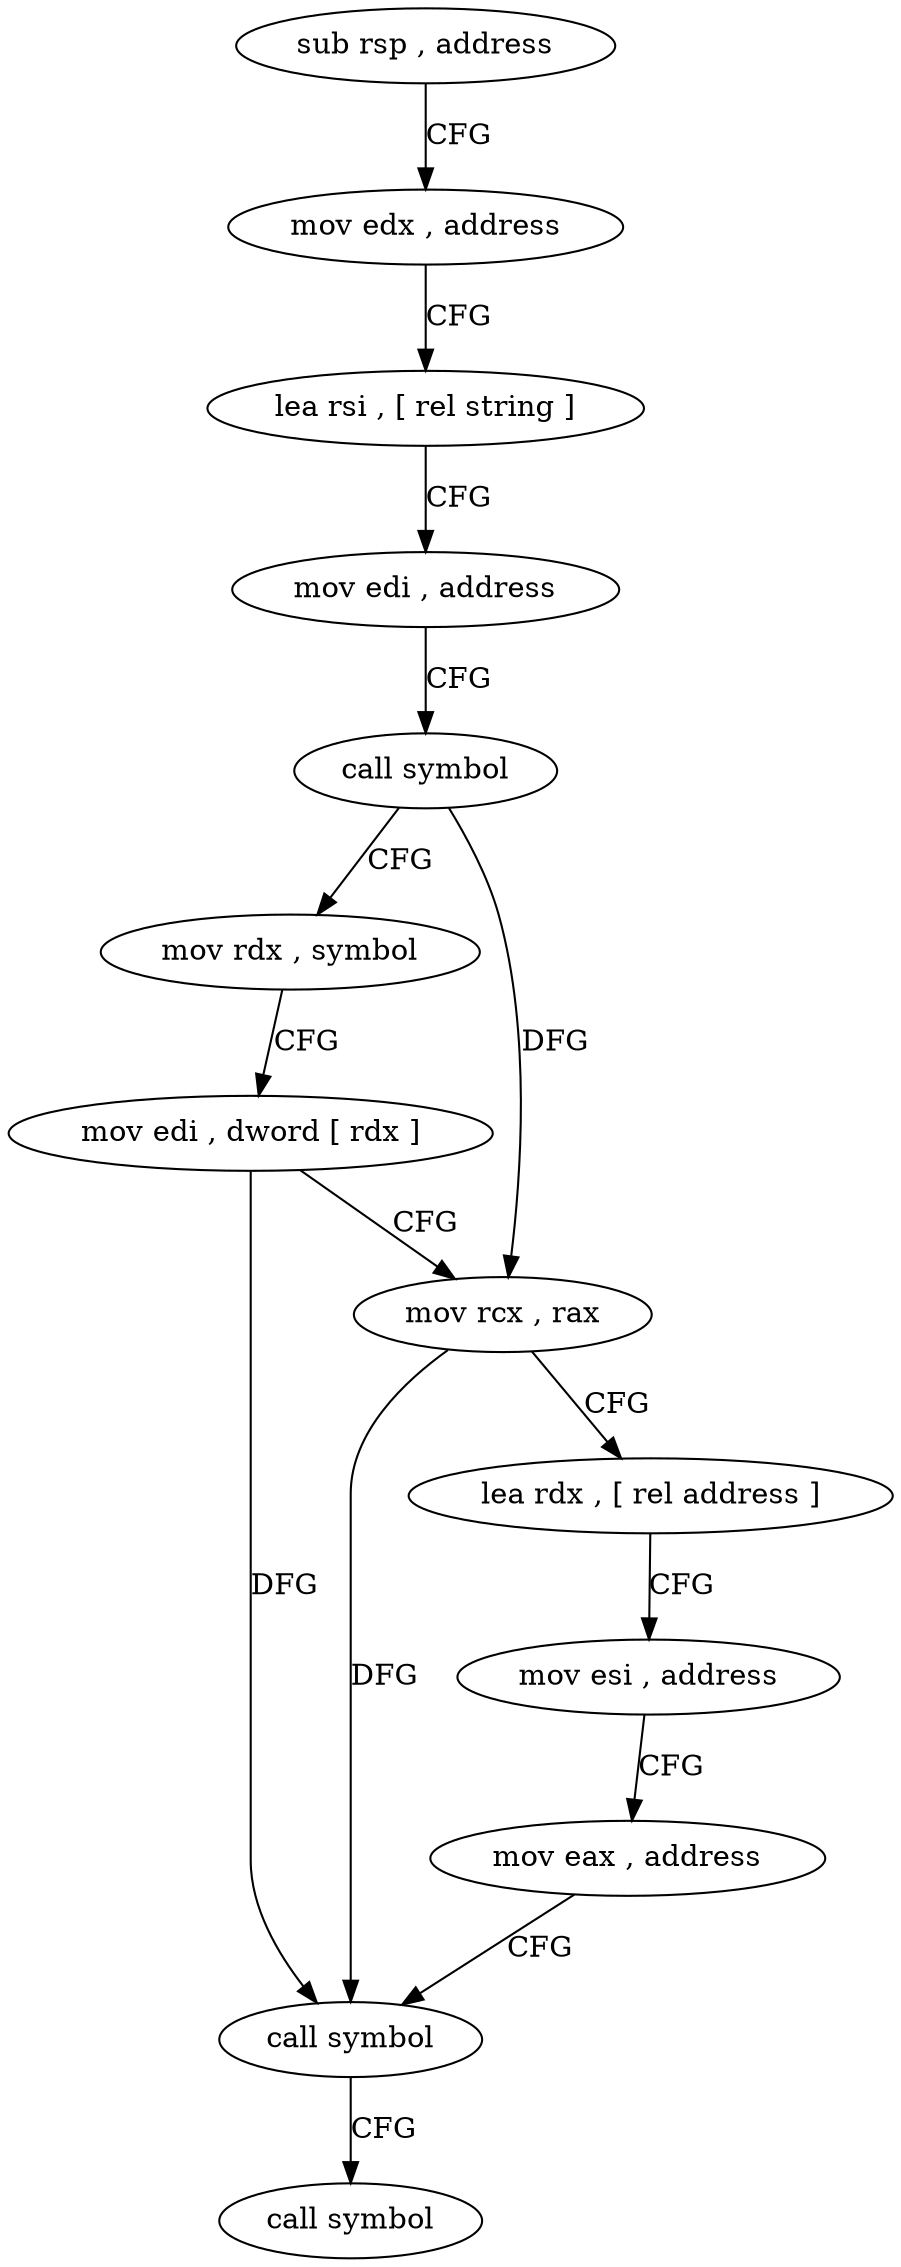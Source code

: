 digraph "func" {
"4290059" [label = "sub rsp , address" ]
"4290063" [label = "mov edx , address" ]
"4290068" [label = "lea rsi , [ rel string ]" ]
"4290075" [label = "mov edi , address" ]
"4290080" [label = "call symbol" ]
"4290085" [label = "mov rdx , symbol" ]
"4290092" [label = "mov edi , dword [ rdx ]" ]
"4290094" [label = "mov rcx , rax" ]
"4290097" [label = "lea rdx , [ rel address ]" ]
"4290104" [label = "mov esi , address" ]
"4290109" [label = "mov eax , address" ]
"4290114" [label = "call symbol" ]
"4290119" [label = "call symbol" ]
"4290059" -> "4290063" [ label = "CFG" ]
"4290063" -> "4290068" [ label = "CFG" ]
"4290068" -> "4290075" [ label = "CFG" ]
"4290075" -> "4290080" [ label = "CFG" ]
"4290080" -> "4290085" [ label = "CFG" ]
"4290080" -> "4290094" [ label = "DFG" ]
"4290085" -> "4290092" [ label = "CFG" ]
"4290092" -> "4290094" [ label = "CFG" ]
"4290092" -> "4290114" [ label = "DFG" ]
"4290094" -> "4290097" [ label = "CFG" ]
"4290094" -> "4290114" [ label = "DFG" ]
"4290097" -> "4290104" [ label = "CFG" ]
"4290104" -> "4290109" [ label = "CFG" ]
"4290109" -> "4290114" [ label = "CFG" ]
"4290114" -> "4290119" [ label = "CFG" ]
}
